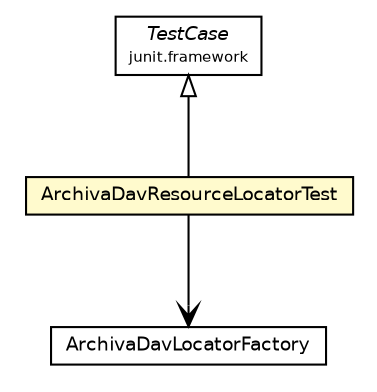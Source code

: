 #!/usr/local/bin/dot
#
# Class diagram 
# Generated by UmlGraph version 4.6 (http://www.spinellis.gr/sw/umlgraph)
#

digraph G {
	edge [fontname="Helvetica",fontsize=10,labelfontname="Helvetica",labelfontsize=10];
	node [fontname="Helvetica",fontsize=10,shape=plaintext];
	// org.apache.maven.archiva.webdav.ArchivaDavResourceLocatorTest
	c51899 [label=<<table border="0" cellborder="1" cellspacing="0" cellpadding="2" port="p" bgcolor="lemonChiffon" href="./ArchivaDavResourceLocatorTest.html">
		<tr><td><table border="0" cellspacing="0" cellpadding="1">
			<tr><td> ArchivaDavResourceLocatorTest </td></tr>
		</table></td></tr>
		</table>>, fontname="Helvetica", fontcolor="black", fontsize=9.0];
	//org.apache.maven.archiva.webdav.ArchivaDavResourceLocatorTest extends junit.framework.TestCase
	c51914:p -> c51899:p [dir=back,arrowtail=empty];
	// org.apache.maven.archiva.webdav.ArchivaDavResourceLocatorTest NAVASSOC org.apache.maven.archiva.webdav.ArchivaDavLocatorFactory
	c51899:p -> c51915:p [taillabel="", label="", headlabel="", fontname="Helvetica", fontcolor="black", fontsize=10.0, color="black", arrowhead=open];
	// junit.framework.TestCase
	c51914 [label=<<table border="0" cellborder="1" cellspacing="0" cellpadding="2" port="p" href="http://java.sun.com/j2se/1.4.2/docs/api/junit/framework/TestCase.html">
		<tr><td><table border="0" cellspacing="0" cellpadding="1">
			<tr><td><font face="Helvetica-Oblique"> TestCase </font></td></tr>
			<tr><td><font point-size="7.0"> junit.framework </font></td></tr>
		</table></td></tr>
		</table>>, fontname="Helvetica", fontcolor="black", fontsize=9.0];
	// org.apache.maven.archiva.webdav.ArchivaDavLocatorFactory
	c51915 [label=<<table border="0" cellborder="1" cellspacing="0" cellpadding="2" port="p" href="http://java.sun.com/j2se/1.4.2/docs/api/org/apache/maven/archiva/webdav/ArchivaDavLocatorFactory.html">
		<tr><td><table border="0" cellspacing="0" cellpadding="1">
			<tr><td> ArchivaDavLocatorFactory </td></tr>
		</table></td></tr>
		</table>>, fontname="Helvetica", fontcolor="black", fontsize=9.0];
}

